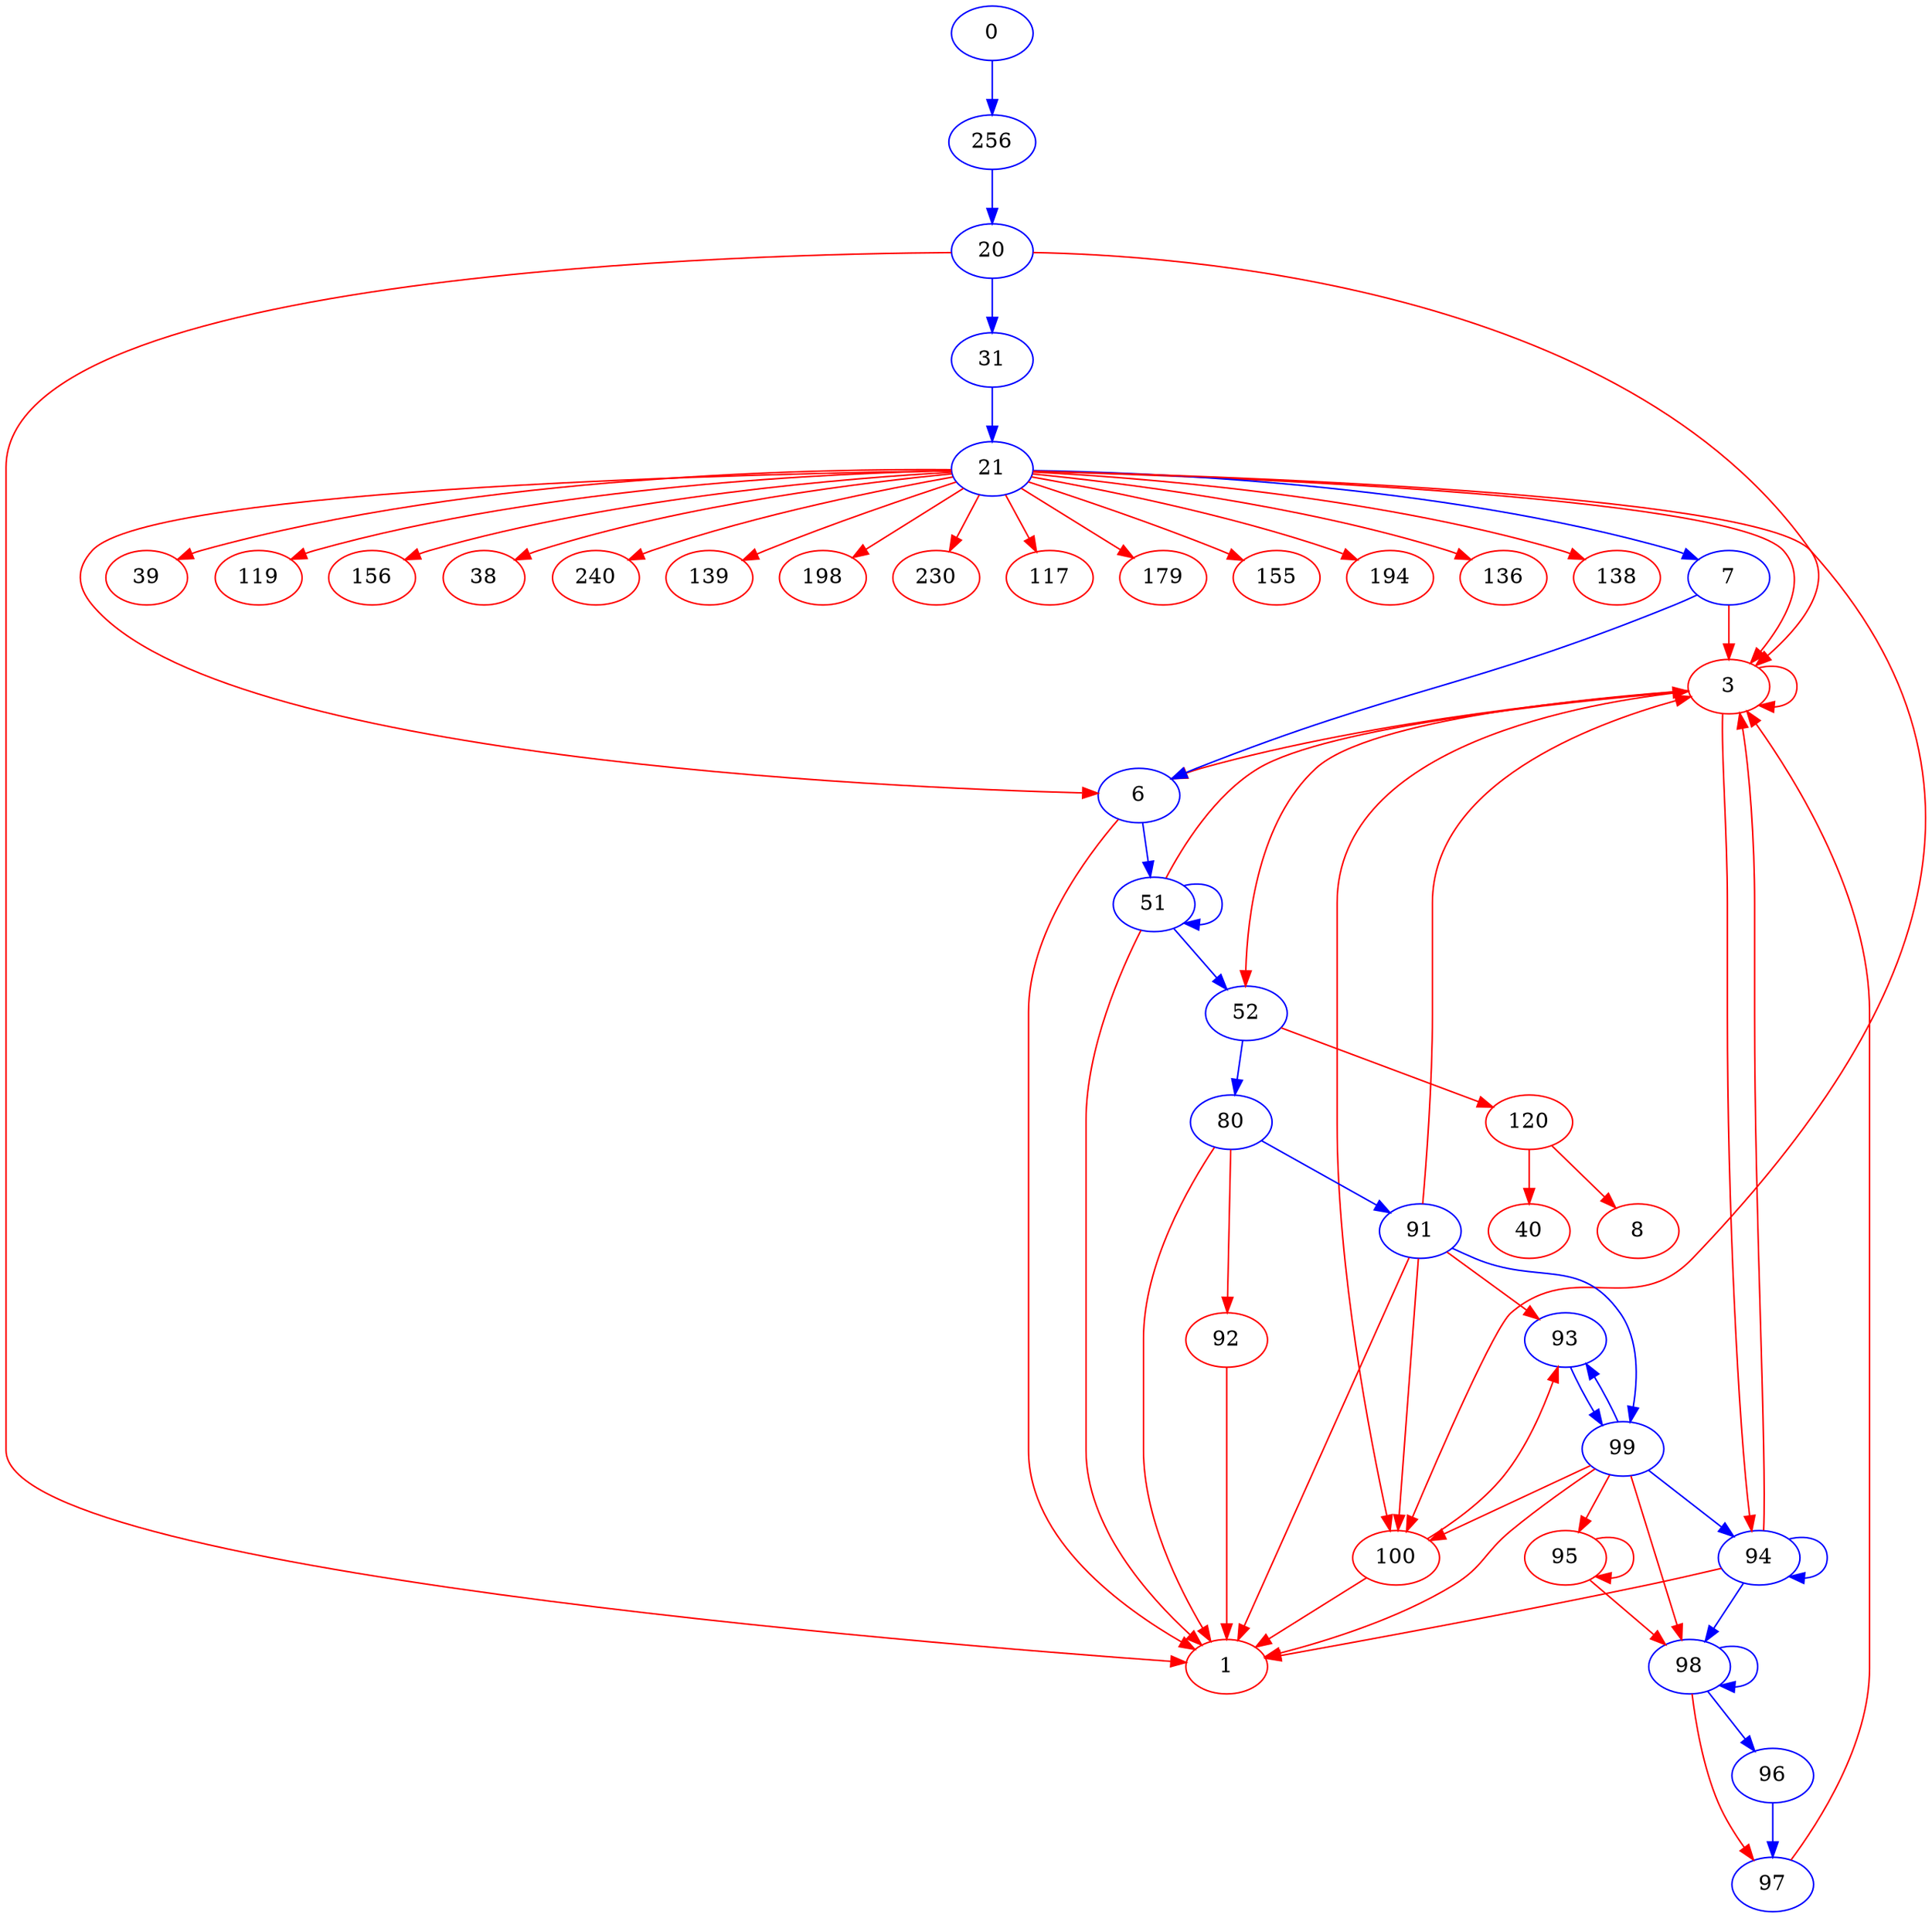 digraph g {
	node [color=black];
	edge [color=black];
	0	 [color=blue];
	256	 [color=blue];
	0 -> 256 [key=new_edge,
	color=blue];
20 [color=blue];
256 -> 20 [key=new_edge,
color=blue];
31 [color=blue];
20 -> 31 [key=new_edge,
color=blue];
3 [color=red];
20 -> 3 [key=new_edge,
color=red];
1 [color=red];
20 -> 1 [key=new_edge,
color=red];
21 [color=blue];
31 -> 21 [key=new_edge,
color=blue];
7 [color=blue];
21 -> 7 [key=new_edge,
color=blue];
6 [color=blue];
21 -> 6 [key=new_edge,
color=red];
21 -> 3 [key=new_edge,
color=red];
100 [color=red];
21 -> 100 [key=new_edge,
color=red];
39 [color=red];
21 -> 39 [key=new_edge,
color=red];
119 [color=red];
21 -> 119 [key=new_edge,
color=red];
156 [color=red];
21 -> 156 [key=new_edge,
color=red];
38 [color=red];
21 -> 38 [key=new_edge,
color=red];
240 [color=red];
21 -> 240 [key=new_edge,
color=red];
139 [color=red];
21 -> 139 [key=new_edge,
color=red];
198 [color=red];
21 -> 198 [key=new_edge,
color=red];
230 [color=red];
21 -> 230 [key=new_edge,
color=red];
117 [color=red];
21 -> 117 [key=new_edge,
color=red];
179 [color=red];
21 -> 179 [key=new_edge,
color=red];
155 [color=red];
21 -> 155 [key=new_edge,
color=red];
194 [color=red];
21 -> 194 [key=new_edge,
color=red];
136 [color=red];
21 -> 136 [key=new_edge,
color=red];
138 [color=red];
21 -> 138 [key=new_edge,
color=red];
7 -> 6 [key=new_edge,
color=blue];
7 -> 3 [key=new_edge,
color=red];
51 [color=blue];
6 -> 51 [key=new_edge,
color=blue];
6 -> 1 [key=new_edge,
color=red];
51 -> 51 [key=new_edge,
color=blue];
52 [color=blue];
51 -> 52 [key=new_edge,
color=blue];
51 -> 3 [key=new_edge,
color=red];
51 -> 1 [key=new_edge,
color=red];
80 [color=blue];
52 -> 80 [key=new_edge,
color=blue];
120 [color=red];
52 -> 120 [key=new_edge,
color=red];
91 [color=blue];
80 -> 91 [key=new_edge,
color=blue];
80 -> 1 [key=new_edge,
color=red];
92 [color=red];
80 -> 92 [key=new_edge,
color=red];
99 [color=blue];
91 -> 99 [key=new_edge,
color=blue];
93 [color=blue];
91 -> 93 [key=new_edge,
color=red];
91 -> 3 [key=new_edge,
color=red];
91 -> 1 [key=new_edge,
color=red];
91 -> 100 [key=new_edge,
color=red];
99 -> 93 [key=new_edge,
color=blue];
94 [color=blue];
99 -> 94 [key=new_edge,
color=blue];
98 [color=blue];
99 -> 98 [key=new_edge,
color=red];
99 -> 1 [key=new_edge,
color=red];
99 -> 100 [key=new_edge,
color=red];
95 [color=red];
99 -> 95 [key=new_edge,
color=red];
93 -> 99 [key=new_edge,
color=blue];
94 -> 94 [key=new_edge,
color=blue];
94 -> 98 [key=new_edge,
color=blue];
94 -> 3 [key=new_edge,
color=red];
94 -> 1 [key=new_edge,
color=red];
98 -> 98 [key=new_edge,
color=blue];
96 [color=blue];
98 -> 96 [key=new_edge,
color=blue];
97 [color=blue];
98 -> 97 [key=new_edge,
color=red];
96 -> 97 [key=new_edge,
color=blue];
97 -> 3 [key=new_edge,
color=red];
3 -> 6 [key=new_edge,
color=red];
3 -> 52 [key=new_edge,
color=red];
3 -> 94 [key=new_edge,
color=red];
3 -> 3 [key=new_edge,
color=red];
3 -> 100 [key=new_edge,
color=red];
100 -> 93 [key=new_edge,
color=red];
100 -> 1 [key=new_edge,
color=red];
95 -> 98 [key=new_edge,
color=red];
95 -> 95 [key=new_edge,
color=red];
92 -> 1 [key=new_edge,
color=red];
40 [color=red];
120 -> 40 [key=new_edge,
color=red];
8 [color=red];
120 -> 8 [key=new_edge,
color=red];
}
